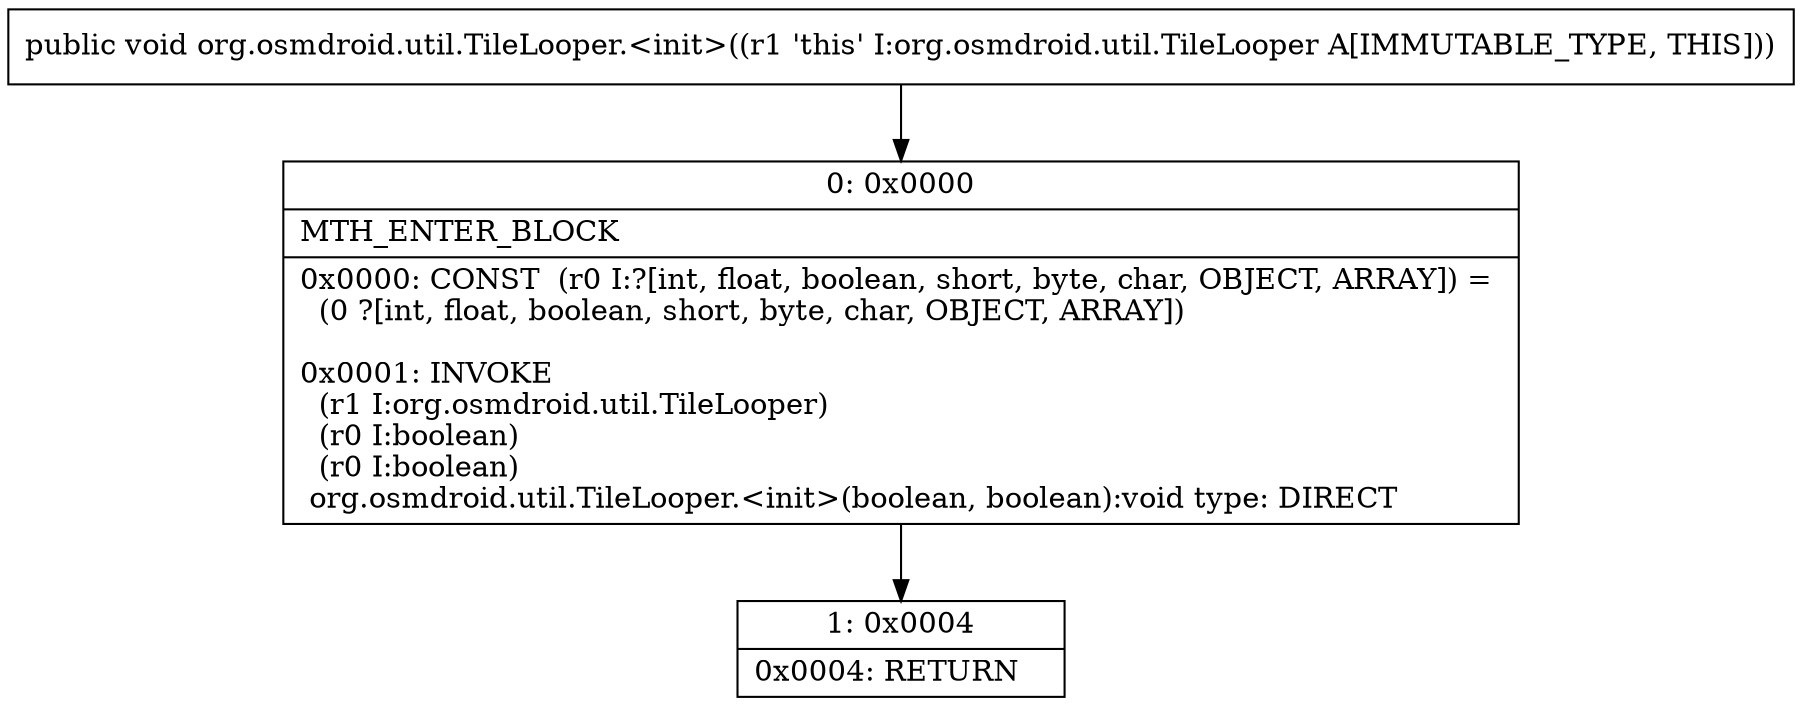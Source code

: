 digraph "CFG fororg.osmdroid.util.TileLooper.\<init\>()V" {
Node_0 [shape=record,label="{0\:\ 0x0000|MTH_ENTER_BLOCK\l|0x0000: CONST  (r0 I:?[int, float, boolean, short, byte, char, OBJECT, ARRAY]) = \l  (0 ?[int, float, boolean, short, byte, char, OBJECT, ARRAY])\l \l0x0001: INVOKE  \l  (r1 I:org.osmdroid.util.TileLooper)\l  (r0 I:boolean)\l  (r0 I:boolean)\l org.osmdroid.util.TileLooper.\<init\>(boolean, boolean):void type: DIRECT \l}"];
Node_1 [shape=record,label="{1\:\ 0x0004|0x0004: RETURN   \l}"];
MethodNode[shape=record,label="{public void org.osmdroid.util.TileLooper.\<init\>((r1 'this' I:org.osmdroid.util.TileLooper A[IMMUTABLE_TYPE, THIS])) }"];
MethodNode -> Node_0;
Node_0 -> Node_1;
}

